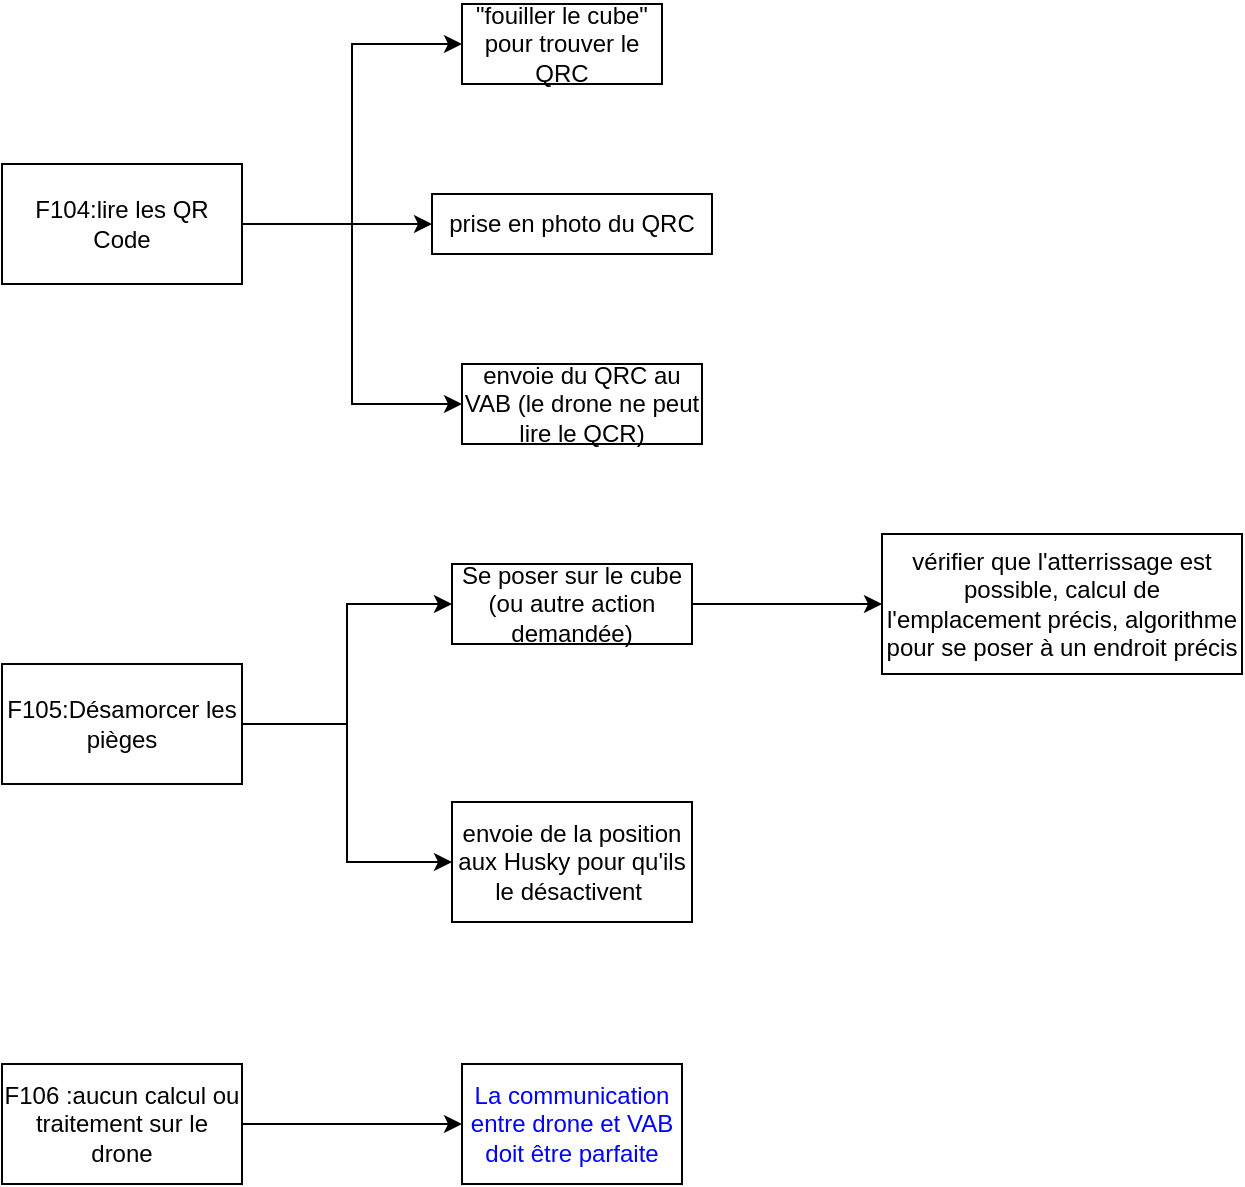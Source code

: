 <mxfile version="16.2.4" type="github">
  <diagram id="OM3lx3goNTmFPO1qKr1K" name="Page-1">
    <mxGraphModel dx="1157" dy="520" grid="1" gridSize="10" guides="1" tooltips="1" connect="1" arrows="1" fold="1" page="1" pageScale="1" pageWidth="827" pageHeight="1169" math="0" shadow="0">
      <root>
        <mxCell id="0" />
        <mxCell id="1" parent="0" />
        <mxCell id="ES-EeXoTM_ZExigbFJbH-48" style="edgeStyle=orthogonalEdgeStyle;rounded=0;orthogonalLoop=1;jettySize=auto;html=1;exitX=1;exitY=0.5;exitDx=0;exitDy=0;entryX=0;entryY=0.5;entryDx=0;entryDy=0;fontColor=#000000;" parent="1" source="ES-EeXoTM_ZExigbFJbH-50" target="ES-EeXoTM_ZExigbFJbH-103" edge="1">
          <mxGeometry relative="1" as="geometry" />
        </mxCell>
        <mxCell id="ES-EeXoTM_ZExigbFJbH-49" style="edgeStyle=orthogonalEdgeStyle;rounded=0;orthogonalLoop=1;jettySize=auto;html=1;exitX=1;exitY=0.5;exitDx=0;exitDy=0;entryX=0;entryY=0.5;entryDx=0;entryDy=0;fontColor=#000000;" parent="1" source="ES-EeXoTM_ZExigbFJbH-50" target="ES-EeXoTM_ZExigbFJbH-106" edge="1">
          <mxGeometry relative="1" as="geometry" />
        </mxCell>
        <mxCell id="ES-EeXoTM_ZExigbFJbH-50" value="F105:Désamorcer les pièges" style="rounded=0;whiteSpace=wrap;html=1;" parent="1" vertex="1">
          <mxGeometry x="90" y="1100" width="120" height="60" as="geometry" />
        </mxCell>
        <mxCell id="ES-EeXoTM_ZExigbFJbH-51" style="edgeStyle=orthogonalEdgeStyle;rounded=0;orthogonalLoop=1;jettySize=auto;html=1;exitX=1;exitY=0.5;exitDx=0;exitDy=0;entryX=0;entryY=0.5;entryDx=0;entryDy=0;fontColor=#000000;" parent="1" source="ES-EeXoTM_ZExigbFJbH-52" target="ES-EeXoTM_ZExigbFJbH-110" edge="1">
          <mxGeometry relative="1" as="geometry" />
        </mxCell>
        <mxCell id="ES-EeXoTM_ZExigbFJbH-52" value="F106 :aucun calcul ou traitement sur le drone" style="rounded=0;whiteSpace=wrap;html=1;" parent="1" vertex="1">
          <mxGeometry x="90" y="1300" width="120" height="60" as="geometry" />
        </mxCell>
        <mxCell id="ES-EeXoTM_ZExigbFJbH-95" style="edgeStyle=orthogonalEdgeStyle;rounded=0;orthogonalLoop=1;jettySize=auto;html=1;exitX=1;exitY=0.5;exitDx=0;exitDy=0;entryX=0;entryY=0.5;entryDx=0;entryDy=0;fontColor=#000000;" parent="1" source="ES-EeXoTM_ZExigbFJbH-98" target="ES-EeXoTM_ZExigbFJbH-99" edge="1">
          <mxGeometry relative="1" as="geometry" />
        </mxCell>
        <mxCell id="ES-EeXoTM_ZExigbFJbH-96" style="edgeStyle=orthogonalEdgeStyle;rounded=0;orthogonalLoop=1;jettySize=auto;html=1;exitX=1;exitY=0.5;exitDx=0;exitDy=0;entryX=0;entryY=0.5;entryDx=0;entryDy=0;fontColor=#000000;" parent="1" source="ES-EeXoTM_ZExigbFJbH-98" target="ES-EeXoTM_ZExigbFJbH-100" edge="1">
          <mxGeometry relative="1" as="geometry" />
        </mxCell>
        <mxCell id="ES-EeXoTM_ZExigbFJbH-97" style="edgeStyle=orthogonalEdgeStyle;rounded=0;orthogonalLoop=1;jettySize=auto;html=1;exitX=1;exitY=0.5;exitDx=0;exitDy=0;entryX=0;entryY=0.5;entryDx=0;entryDy=0;fontColor=#000000;" parent="1" source="ES-EeXoTM_ZExigbFJbH-98" target="ES-EeXoTM_ZExigbFJbH-108" edge="1">
          <mxGeometry relative="1" as="geometry" />
        </mxCell>
        <mxCell id="ES-EeXoTM_ZExigbFJbH-98" value="&lt;font color=&quot;#000000&quot;&gt;F104:lire les QR Code&lt;/font&gt;" style="rounded=0;whiteSpace=wrap;html=1;labelBackgroundColor=none;fontColor=#0000FF;strokeColor=#000000;fillColor=default;" parent="1" vertex="1">
          <mxGeometry x="90" y="850" width="120" height="60" as="geometry" />
        </mxCell>
        <mxCell id="ES-EeXoTM_ZExigbFJbH-99" value="&quot;fouiller le cube&quot; pour trouver le QRC" style="rounded=0;whiteSpace=wrap;html=1;labelBackgroundColor=none;fontColor=#000000;strokeColor=#000000;fillColor=default;" parent="1" vertex="1">
          <mxGeometry x="320" y="770" width="100" height="40" as="geometry" />
        </mxCell>
        <mxCell id="ES-EeXoTM_ZExigbFJbH-100" value="envoie du QRC au VAB (le drone ne peut lire le QCR)" style="rounded=0;whiteSpace=wrap;html=1;labelBackgroundColor=none;fontColor=#000000;strokeColor=#000000;fillColor=default;" parent="1" vertex="1">
          <mxGeometry x="320" y="950" width="120" height="40" as="geometry" />
        </mxCell>
        <mxCell id="ES-EeXoTM_ZExigbFJbH-101" style="edgeStyle=orthogonalEdgeStyle;rounded=0;orthogonalLoop=1;jettySize=auto;html=1;exitX=1;exitY=0.5;exitDx=0;exitDy=0;entryX=0;entryY=0.5;entryDx=0;entryDy=0;fontColor=#000000;" parent="1" source="ES-EeXoTM_ZExigbFJbH-103" target="ES-EeXoTM_ZExigbFJbH-104" edge="1">
          <mxGeometry relative="1" as="geometry" />
        </mxCell>
        <mxCell id="ES-EeXoTM_ZExigbFJbH-103" value="Se poser sur le cube (ou autre action demandée)" style="rounded=0;whiteSpace=wrap;html=1;labelBackgroundColor=none;fontColor=#000000;strokeColor=#000000;fillColor=default;" parent="1" vertex="1">
          <mxGeometry x="315" y="1050" width="120" height="40" as="geometry" />
        </mxCell>
        <mxCell id="ES-EeXoTM_ZExigbFJbH-104" value="vérifier que l&#39;atterrissage est possible, calcul de l&#39;emplacement précis, algorithme pour se poser à un endroit précis" style="rounded=0;whiteSpace=wrap;html=1;labelBackgroundColor=none;fontColor=#000000;strokeColor=#000000;fillColor=default;" parent="1" vertex="1">
          <mxGeometry x="530" y="1035" width="180" height="70" as="geometry" />
        </mxCell>
        <mxCell id="ES-EeXoTM_ZExigbFJbH-106" value="envoie de la position aux Husky pour qu&#39;ils le désactivent&amp;nbsp;" style="rounded=0;whiteSpace=wrap;html=1;labelBackgroundColor=none;fontColor=#000000;strokeColor=#000000;fillColor=default;" parent="1" vertex="1">
          <mxGeometry x="315" y="1169" width="120" height="60" as="geometry" />
        </mxCell>
        <mxCell id="ES-EeXoTM_ZExigbFJbH-108" value="prise en photo du QRC" style="rounded=0;whiteSpace=wrap;html=1;labelBackgroundColor=none;fontColor=#000000;strokeColor=#000000;fillColor=default;" parent="1" vertex="1">
          <mxGeometry x="305" y="865" width="140" height="30" as="geometry" />
        </mxCell>
        <mxCell id="ES-EeXoTM_ZExigbFJbH-110" value="&lt;font color=&quot;#0000ff&quot;&gt;La communication entre drone et VAB doit être parfaite&lt;/font&gt;" style="rounded=0;whiteSpace=wrap;html=1;labelBackgroundColor=none;fontColor=#000000;strokeColor=#000000;fillColor=default;" parent="1" vertex="1">
          <mxGeometry x="320" y="1300" width="110" height="60" as="geometry" />
        </mxCell>
      </root>
    </mxGraphModel>
  </diagram>
</mxfile>
